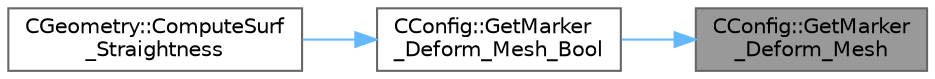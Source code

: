 digraph "CConfig::GetMarker_Deform_Mesh"
{
 // LATEX_PDF_SIZE
  bgcolor="transparent";
  edge [fontname=Helvetica,fontsize=10,labelfontname=Helvetica,labelfontsize=10];
  node [fontname=Helvetica,fontsize=10,shape=box,height=0.2,width=0.4];
  rankdir="RL";
  Node1 [id="Node000001",label="CConfig::GetMarker\l_Deform_Mesh",height=0.2,width=0.4,color="gray40", fillcolor="grey60", style="filled", fontcolor="black",tooltip="Get the internal index for a DEFORM_MESH boundary val_marker."];
  Node1 -> Node2 [id="edge1_Node000001_Node000002",dir="back",color="steelblue1",style="solid",tooltip=" "];
  Node2 [id="Node000002",label="CConfig::GetMarker\l_Deform_Mesh_Bool",height=0.2,width=0.4,color="grey40", fillcolor="white", style="filled",URL="$classCConfig.html#a2b0e6b722a007e54e8668efcd45b68ed",tooltip="Get a bool for whether the marker is deformed. val_marker."];
  Node2 -> Node3 [id="edge2_Node000002_Node000003",dir="back",color="steelblue1",style="solid",tooltip=" "];
  Node3 [id="Node000003",label="CGeometry::ComputeSurf\l_Straightness",height=0.2,width=0.4,color="grey40", fillcolor="white", style="filled",URL="$classCGeometry.html#a6bc723ce56a9b77630c7ef7e54eff98c",tooltip="Check if a boundary is straight(2D) / plane(3D) for EULER_WALL and SYMMETRY_PLANE only and store the ..."];
}
